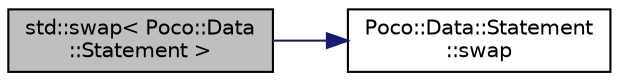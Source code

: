 digraph "std::swap&lt; Poco::Data::Statement &gt;"
{
 // LATEX_PDF_SIZE
  edge [fontname="Helvetica",fontsize="10",labelfontname="Helvetica",labelfontsize="10"];
  node [fontname="Helvetica",fontsize="10",shape=record];
  rankdir="LR";
  Node1 [label="std::swap\< Poco::Data\l::Statement \>",height=0.2,width=0.4,color="black", fillcolor="grey75", style="filled", fontcolor="black",tooltip="Full template specalization of std:::swap for Statement."];
  Node1 -> Node2 [color="midnightblue",fontsize="10",style="solid",fontname="Helvetica"];
  Node2 [label="Poco::Data::Statement\l::swap",height=0.2,width=0.4,color="black", fillcolor="white", style="filled",URL="$classPoco_1_1Data_1_1Statement.html#a58d6c6e84a39bc1535646371111cbcfa",tooltip="Assignment operator."];
}
